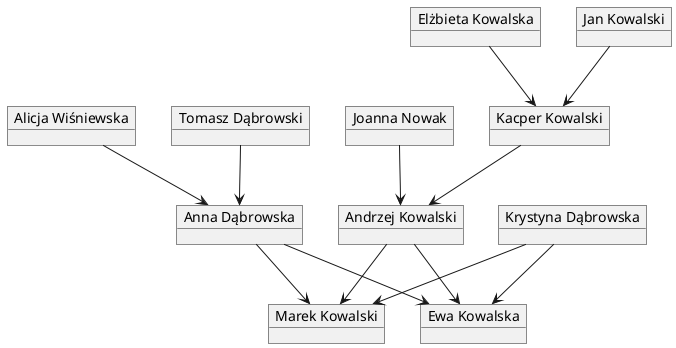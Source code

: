 @startuml
object "Marek Kowalski" as Marek_Kowalski
object "Ewa Kowalska" as Ewa_Kowalska
object "Anna Dąbrowska" as Anna_Dąbrowska
Anna_Dąbrowska --> Ewa_Kowalska
Anna_Dąbrowska --> Marek_Kowalski
object "Andrzej Kowalski" as Andrzej_Kowalski
Andrzej_Kowalski --> Ewa_Kowalska
Andrzej_Kowalski --> Marek_Kowalski
object "Krystyna Dąbrowska" as Krystyna_Dąbrowska
Krystyna_Dąbrowska --> Ewa_Kowalska
Krystyna_Dąbrowska --> Marek_Kowalski
object "Alicja Wiśniewska" as Alicja_Wiśniewska
Alicja_Wiśniewska --> Anna_Dąbrowska
object "Tomasz Dąbrowski" as Tomasz_Dąbrowski
Tomasz_Dąbrowski --> Anna_Dąbrowska
object "Joanna Nowak" as Joanna_Nowak
Joanna_Nowak --> Andrzej_Kowalski
object "Kacper Kowalski" as Kacper_Kowalski
Kacper_Kowalski --> Andrzej_Kowalski
object "Elżbieta Kowalska" as Elżbieta_Kowalska
Elżbieta_Kowalska --> Kacper_Kowalski
object "Jan Kowalski" as Jan_Kowalski
Jan_Kowalski --> Kacper_Kowalski
@enduml